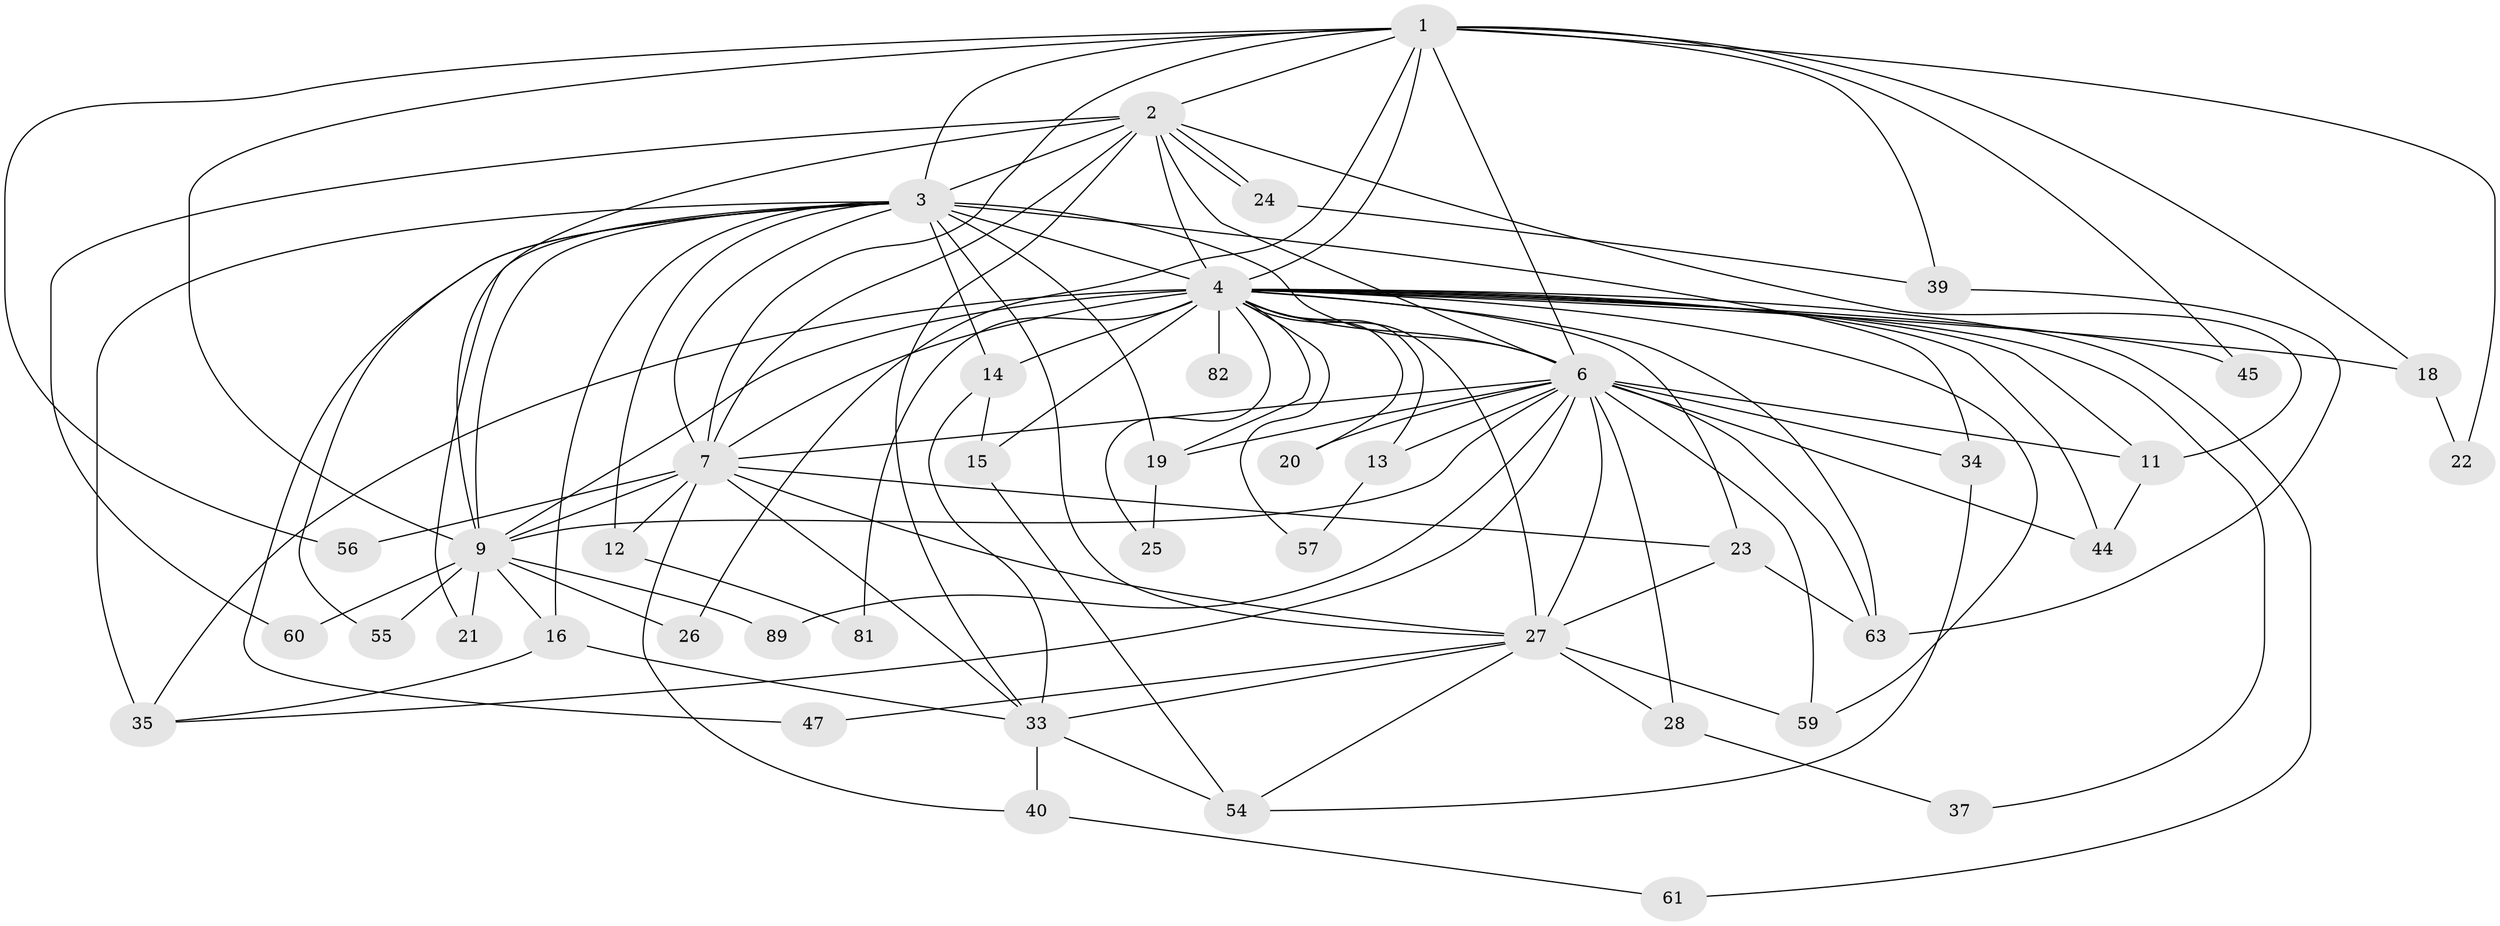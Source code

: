 // original degree distribution, {17: 0.02247191011235955, 14: 0.011235955056179775, 18: 0.02247191011235955, 23: 0.011235955056179775, 21: 0.011235955056179775, 25: 0.011235955056179775, 19: 0.011235955056179775, 15: 0.011235955056179775, 5: 0.02247191011235955, 3: 0.2247191011235955, 4: 0.056179775280898875, 2: 0.5393258426966292, 13: 0.011235955056179775, 6: 0.011235955056179775, 7: 0.02247191011235955}
// Generated by graph-tools (version 1.1) at 2025/13/03/09/25 04:13:46]
// undirected, 44 vertices, 110 edges
graph export_dot {
graph [start="1"]
  node [color=gray90,style=filled];
  1;
  2;
  3 [super="+68+53+88+70+8+41"];
  4 [super="+10+51+65+5"];
  6 [super="+58+66+77+31"];
  7 [super="+43+50+79"];
  9;
  11;
  12;
  13;
  14 [super="+49"];
  15;
  16;
  18;
  19;
  20;
  21;
  22;
  23 [super="+29+76"];
  24;
  25;
  26;
  27 [super="+74+30+64+36"];
  28;
  33 [super="+62"];
  34;
  35 [super="+38+75"];
  37;
  39 [super="+84"];
  40;
  44 [super="+67"];
  45;
  47;
  54 [super="+72"];
  55;
  56;
  57;
  59;
  60;
  61;
  63;
  81;
  82;
  89;
  1 -- 2;
  1 -- 3 [weight=3];
  1 -- 4 [weight=4];
  1 -- 6;
  1 -- 7;
  1 -- 9;
  1 -- 18;
  1 -- 22;
  1 -- 26;
  1 -- 39;
  1 -- 45;
  1 -- 56;
  2 -- 3 [weight=2];
  2 -- 4 [weight=3];
  2 -- 6;
  2 -- 7;
  2 -- 9;
  2 -- 11;
  2 -- 24;
  2 -- 24;
  2 -- 33;
  2 -- 60;
  3 -- 4 [weight=8];
  3 -- 6 [weight=2];
  3 -- 7 [weight=2];
  3 -- 9 [weight=2];
  3 -- 12;
  3 -- 14;
  3 -- 16;
  3 -- 34;
  3 -- 35 [weight=3];
  3 -- 47;
  3 -- 19;
  3 -- 21;
  3 -- 55;
  3 -- 27;
  4 -- 6 [weight=6];
  4 -- 7 [weight=5];
  4 -- 9 [weight=4];
  4 -- 11 [weight=2];
  4 -- 13;
  4 -- 20;
  4 -- 25;
  4 -- 57;
  4 -- 61;
  4 -- 63;
  4 -- 82 [weight=2];
  4 -- 35 [weight=3];
  4 -- 37;
  4 -- 45;
  4 -- 19;
  4 -- 23 [weight=2];
  4 -- 27 [weight=3];
  4 -- 44;
  4 -- 59;
  4 -- 14;
  4 -- 15;
  4 -- 81;
  4 -- 18;
  6 -- 7 [weight=4];
  6 -- 9 [weight=2];
  6 -- 13;
  6 -- 19;
  6 -- 20;
  6 -- 27 [weight=2];
  6 -- 28;
  6 -- 34;
  6 -- 44;
  6 -- 63;
  6 -- 89;
  6 -- 35 [weight=2];
  6 -- 11;
  6 -- 59;
  7 -- 9;
  7 -- 12;
  7 -- 23;
  7 -- 40;
  7 -- 56;
  7 -- 33;
  7 -- 27;
  9 -- 16;
  9 -- 21;
  9 -- 26;
  9 -- 55;
  9 -- 60;
  9 -- 89;
  11 -- 44;
  12 -- 81;
  13 -- 57;
  14 -- 15;
  14 -- 33;
  15 -- 54;
  16 -- 33;
  16 -- 35;
  18 -- 22;
  19 -- 25;
  23 -- 63;
  23 -- 27;
  24 -- 39;
  27 -- 28;
  27 -- 47;
  27 -- 54;
  27 -- 59;
  27 -- 33;
  28 -- 37;
  33 -- 40;
  33 -- 54;
  34 -- 54;
  39 -- 63;
  40 -- 61;
}
